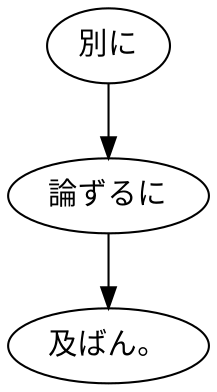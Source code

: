 digraph graph6943 {
	node0 [label="別に"];
	node1 [label="論ずるに"];
	node2 [label="及ばん。"];
	node0 -> node1;
	node1 -> node2;
}

